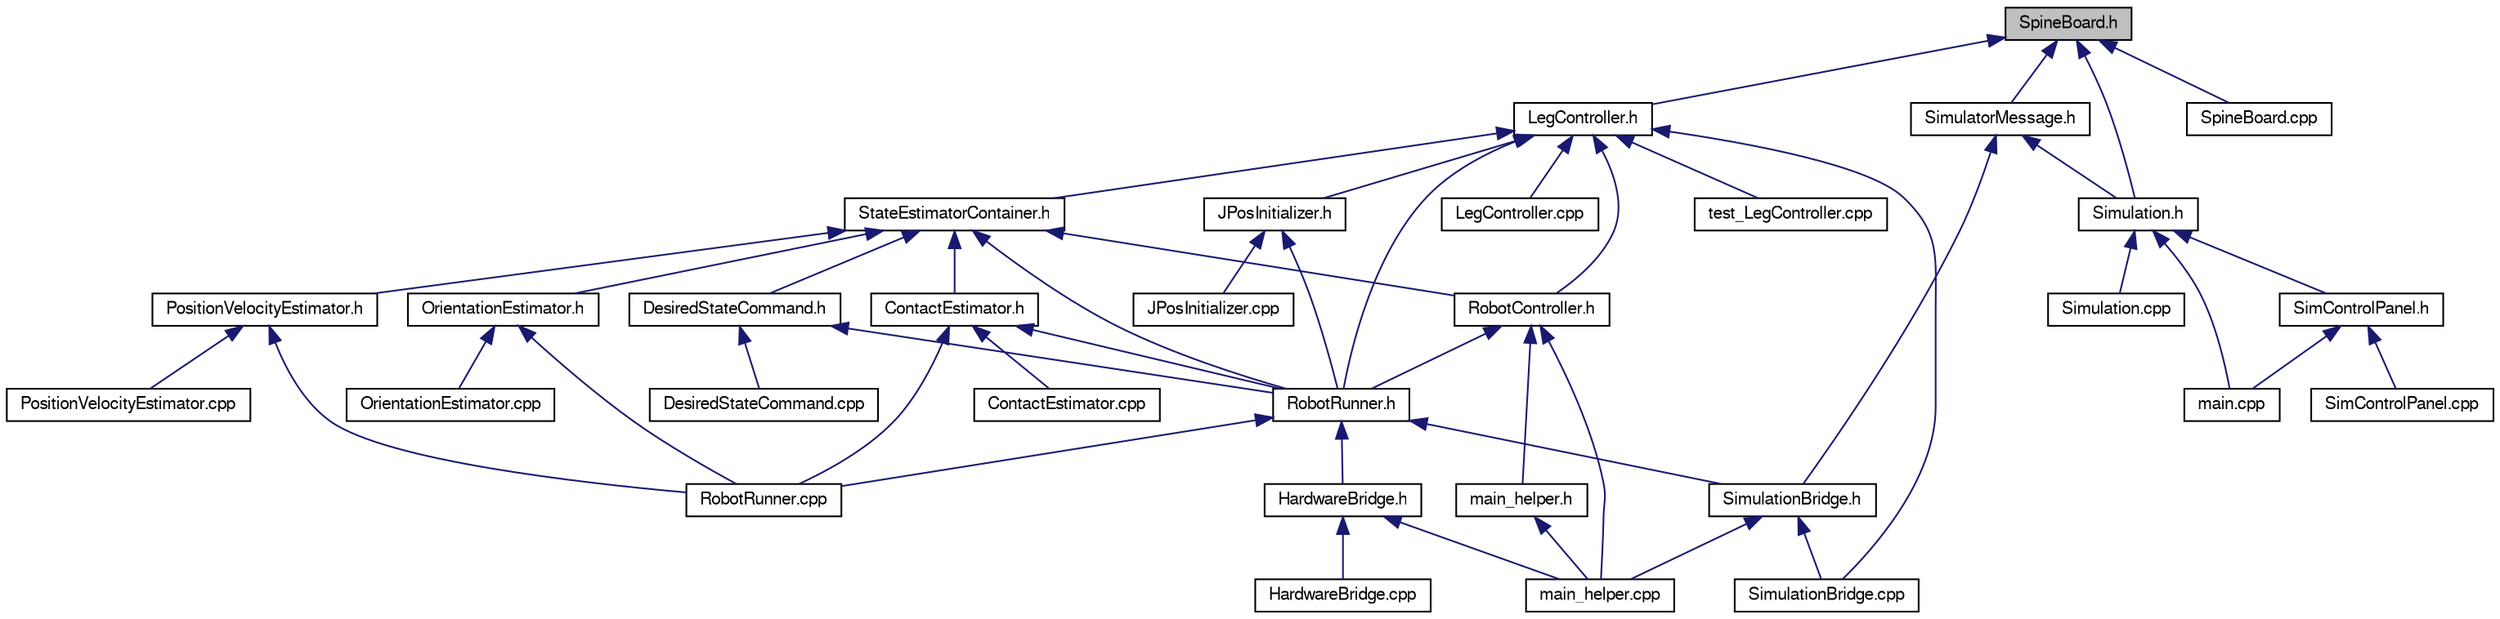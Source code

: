 digraph "SpineBoard.h"
{
  edge [fontname="FreeSans",fontsize="10",labelfontname="FreeSans",labelfontsize="10"];
  node [fontname="FreeSans",fontsize="10",shape=record];
  Node1 [label="SpineBoard.h",height=0.2,width=0.4,color="black", fillcolor="grey75", style="filled", fontcolor="black"];
  Node1 -> Node2 [dir="back",color="midnightblue",fontsize="10",style="solid",fontname="FreeSans"];
  Node2 [label="LegController.h",height=0.2,width=0.4,color="black", fillcolor="white", style="filled",URL="$d0/d41/_leg_controller_8h.html",tooltip="Common Leg Control Interface and Leg Control Algorithms. "];
  Node2 -> Node3 [dir="back",color="midnightblue",fontsize="10",style="solid",fontname="FreeSans"];
  Node3 [label="StateEstimatorContainer.h",height=0.2,width=0.4,color="black", fillcolor="white", style="filled",URL="$d8/d87/_state_estimator_container_8h.html"];
  Node3 -> Node4 [dir="back",color="midnightblue",fontsize="10",style="solid",fontname="FreeSans"];
  Node4 [label="ContactEstimator.h",height=0.2,width=0.4,color="black", fillcolor="white", style="filled",URL="$db/d94/_contact_estimator_8h.html",tooltip="All Contact Estimation Algorithms. "];
  Node4 -> Node5 [dir="back",color="midnightblue",fontsize="10",style="solid",fontname="FreeSans"];
  Node5 [label="ContactEstimator.cpp",height=0.2,width=0.4,color="black", fillcolor="white", style="filled",URL="$d1/dfb/_contact_estimator_8cpp.html",tooltip="All Contact Estimation Algorithms. "];
  Node4 -> Node6 [dir="back",color="midnightblue",fontsize="10",style="solid",fontname="FreeSans"];
  Node6 [label="RobotRunner.h",height=0.2,width=0.4,color="black", fillcolor="white", style="filled",URL="$d3/d41/_robot_runner_8h.html",tooltip="Common framework for running robot controllers. This code is a common interface between control code ..."];
  Node6 -> Node7 [dir="back",color="midnightblue",fontsize="10",style="solid",fontname="FreeSans"];
  Node7 [label="HardwareBridge.h",height=0.2,width=0.4,color="black", fillcolor="white", style="filled",URL="$d6/dd5/_hardware_bridge_8h.html",tooltip="Interface between robot code and robot hardware. "];
  Node7 -> Node8 [dir="back",color="midnightblue",fontsize="10",style="solid",fontname="FreeSans"];
  Node8 [label="HardwareBridge.cpp",height=0.2,width=0.4,color="black", fillcolor="white", style="filled",URL="$d9/da0/_hardware_bridge_8cpp.html"];
  Node7 -> Node9 [dir="back",color="midnightblue",fontsize="10",style="solid",fontname="FreeSans"];
  Node9 [label="main_helper.cpp",height=0.2,width=0.4,color="black", fillcolor="white", style="filled",URL="$d3/dfa/main__helper_8cpp.html"];
  Node6 -> Node10 [dir="back",color="midnightblue",fontsize="10",style="solid",fontname="FreeSans"];
  Node10 [label="SimulationBridge.h",height=0.2,width=0.4,color="black", fillcolor="white", style="filled",URL="$db/d55/_simulation_bridge_8h.html"];
  Node10 -> Node9 [dir="back",color="midnightblue",fontsize="10",style="solid",fontname="FreeSans"];
  Node10 -> Node11 [dir="back",color="midnightblue",fontsize="10",style="solid",fontname="FreeSans"];
  Node11 [label="SimulationBridge.cpp",height=0.2,width=0.4,color="black", fillcolor="white", style="filled",URL="$dc/da6/_simulation_bridge_8cpp.html"];
  Node6 -> Node12 [dir="back",color="midnightblue",fontsize="10",style="solid",fontname="FreeSans"];
  Node12 [label="RobotRunner.cpp",height=0.2,width=0.4,color="black", fillcolor="white", style="filled",URL="$db/d28/_robot_runner_8cpp.html"];
  Node4 -> Node12 [dir="back",color="midnightblue",fontsize="10",style="solid",fontname="FreeSans"];
  Node3 -> Node13 [dir="back",color="midnightblue",fontsize="10",style="solid",fontname="FreeSans"];
  Node13 [label="DesiredStateCommand.h",height=0.2,width=0.4,color="black", fillcolor="white", style="filled",URL="$d8/dfc/_desired_state_command_8h.html"];
  Node13 -> Node14 [dir="back",color="midnightblue",fontsize="10",style="solid",fontname="FreeSans"];
  Node14 [label="DesiredStateCommand.cpp",height=0.2,width=0.4,color="black", fillcolor="white", style="filled",URL="$d3/d4e/_desired_state_command_8cpp.html"];
  Node13 -> Node6 [dir="back",color="midnightblue",fontsize="10",style="solid",fontname="FreeSans"];
  Node3 -> Node15 [dir="back",color="midnightblue",fontsize="10",style="solid",fontname="FreeSans"];
  Node15 [label="OrientationEstimator.h",height=0.2,width=0.4,color="black", fillcolor="white", style="filled",URL="$dd/df4/_orientation_estimator_8h.html",tooltip="All Orientation Estimation Algorithms. "];
  Node15 -> Node16 [dir="back",color="midnightblue",fontsize="10",style="solid",fontname="FreeSans"];
  Node16 [label="OrientationEstimator.cpp",height=0.2,width=0.4,color="black", fillcolor="white", style="filled",URL="$d8/d63/_orientation_estimator_8cpp.html"];
  Node15 -> Node12 [dir="back",color="midnightblue",fontsize="10",style="solid",fontname="FreeSans"];
  Node3 -> Node17 [dir="back",color="midnightblue",fontsize="10",style="solid",fontname="FreeSans"];
  Node17 [label="PositionVelocityEstimator.h",height=0.2,width=0.4,color="black", fillcolor="white", style="filled",URL="$df/ddd/_position_velocity_estimator_8h.html",tooltip="All State Estimation Algorithms. "];
  Node17 -> Node18 [dir="back",color="midnightblue",fontsize="10",style="solid",fontname="FreeSans"];
  Node18 [label="PositionVelocityEstimator.cpp",height=0.2,width=0.4,color="black", fillcolor="white", style="filled",URL="$d6/d39/_position_velocity_estimator_8cpp.html"];
  Node17 -> Node12 [dir="back",color="midnightblue",fontsize="10",style="solid",fontname="FreeSans"];
  Node3 -> Node6 [dir="back",color="midnightblue",fontsize="10",style="solid",fontname="FreeSans"];
  Node3 -> Node19 [dir="back",color="midnightblue",fontsize="10",style="solid",fontname="FreeSans"];
  Node19 [label="RobotController.h",height=0.2,width=0.4,color="black", fillcolor="white", style="filled",URL="$d3/dff/_robot_controller_8h.html"];
  Node19 -> Node6 [dir="back",color="midnightblue",fontsize="10",style="solid",fontname="FreeSans"];
  Node19 -> Node20 [dir="back",color="midnightblue",fontsize="10",style="solid",fontname="FreeSans"];
  Node20 [label="main_helper.h",height=0.2,width=0.4,color="black", fillcolor="white", style="filled",URL="$d6/da5/main__helper_8h.html"];
  Node20 -> Node9 [dir="back",color="midnightblue",fontsize="10",style="solid",fontname="FreeSans"];
  Node19 -> Node9 [dir="back",color="midnightblue",fontsize="10",style="solid",fontname="FreeSans"];
  Node2 -> Node21 [dir="back",color="midnightblue",fontsize="10",style="solid",fontname="FreeSans"];
  Node21 [label="LegController.cpp",height=0.2,width=0.4,color="black", fillcolor="white", style="filled",URL="$da/d2d/_leg_controller_8cpp.html",tooltip="Common Leg Control Interface. "];
  Node2 -> Node22 [dir="back",color="midnightblue",fontsize="10",style="solid",fontname="FreeSans"];
  Node22 [label="test_LegController.cpp",height=0.2,width=0.4,color="black", fillcolor="white", style="filled",URL="$d6/dbf/test___leg_controller_8cpp.html"];
  Node2 -> Node6 [dir="back",color="midnightblue",fontsize="10",style="solid",fontname="FreeSans"];
  Node2 -> Node23 [dir="back",color="midnightblue",fontsize="10",style="solid",fontname="FreeSans"];
  Node23 [label="JPosInitializer.h",height=0.2,width=0.4,color="black", fillcolor="white", style="filled",URL="$d1/df4/_j_pos_initializer_8h.html"];
  Node23 -> Node6 [dir="back",color="midnightblue",fontsize="10",style="solid",fontname="FreeSans"];
  Node23 -> Node24 [dir="back",color="midnightblue",fontsize="10",style="solid",fontname="FreeSans"];
  Node24 [label="JPosInitializer.cpp",height=0.2,width=0.4,color="black", fillcolor="white", style="filled",URL="$d0/d85/_j_pos_initializer_8cpp.html"];
  Node2 -> Node19 [dir="back",color="midnightblue",fontsize="10",style="solid",fontname="FreeSans"];
  Node2 -> Node11 [dir="back",color="midnightblue",fontsize="10",style="solid",fontname="FreeSans"];
  Node1 -> Node25 [dir="back",color="midnightblue",fontsize="10",style="solid",fontname="FreeSans"];
  Node25 [label="SimulatorMessage.h",height=0.2,width=0.4,color="black", fillcolor="white", style="filled",URL="$d1/db1/_simulator_message_8h.html",tooltip="Messages sent to/from the development simulator. "];
  Node25 -> Node10 [dir="back",color="midnightblue",fontsize="10",style="solid",fontname="FreeSans"];
  Node25 -> Node26 [dir="back",color="midnightblue",fontsize="10",style="solid",fontname="FreeSans"];
  Node26 [label="Simulation.h",height=0.2,width=0.4,color="black", fillcolor="white", style="filled",URL="$d2/ded/_simulation_8h.html",tooltip="Main simulation class. "];
  Node26 -> Node27 [dir="back",color="midnightblue",fontsize="10",style="solid",fontname="FreeSans"];
  Node27 [label="SimControlPanel.h",height=0.2,width=0.4,color="black", fillcolor="white", style="filled",URL="$d7/dab/_sim_control_panel_8h.html",tooltip="QT gui for the simulator. "];
  Node27 -> Node28 [dir="back",color="midnightblue",fontsize="10",style="solid",fontname="FreeSans"];
  Node28 [label="main.cpp",height=0.2,width=0.4,color="black", fillcolor="white", style="filled",URL="$df/d0a/main_8cpp.html",tooltip="Main Function for the robot program. "];
  Node27 -> Node29 [dir="back",color="midnightblue",fontsize="10",style="solid",fontname="FreeSans"];
  Node29 [label="SimControlPanel.cpp",height=0.2,width=0.4,color="black", fillcolor="white", style="filled",URL="$d8/dcd/_sim_control_panel_8cpp.html"];
  Node26 -> Node28 [dir="back",color="midnightblue",fontsize="10",style="solid",fontname="FreeSans"];
  Node26 -> Node30 [dir="back",color="midnightblue",fontsize="10",style="solid",fontname="FreeSans"];
  Node30 [label="Simulation.cpp",height=0.2,width=0.4,color="black", fillcolor="white", style="filled",URL="$db/d98/_simulation_8cpp.html"];
  Node1 -> Node31 [dir="back",color="midnightblue",fontsize="10",style="solid",fontname="FreeSans"];
  Node31 [label="SpineBoard.cpp",height=0.2,width=0.4,color="black", fillcolor="white", style="filled",URL="$de/d6d/_spine_board_8cpp.html",tooltip="Spine Board Code, used to simulate the SpineBoard. "];
  Node1 -> Node26 [dir="back",color="midnightblue",fontsize="10",style="solid",fontname="FreeSans"];
}
